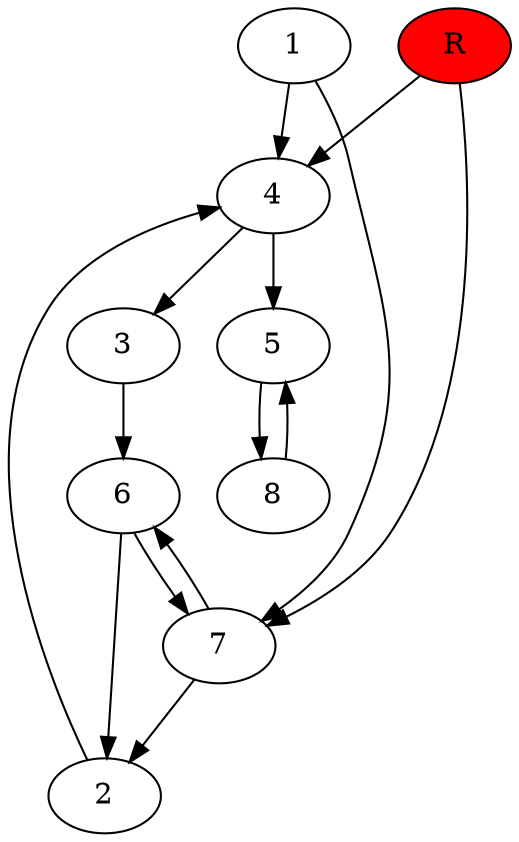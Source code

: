 digraph prb27741 {
	1
	2
	3
	4
	5
	6
	7
	8
	R [fillcolor="#ff0000" style=filled]
	1 -> 4
	1 -> 7
	2 -> 4
	3 -> 6
	4 -> 3
	4 -> 5
	5 -> 8
	6 -> 2
	6 -> 7
	7 -> 2
	7 -> 6
	8 -> 5
	R -> 4
	R -> 7
}
